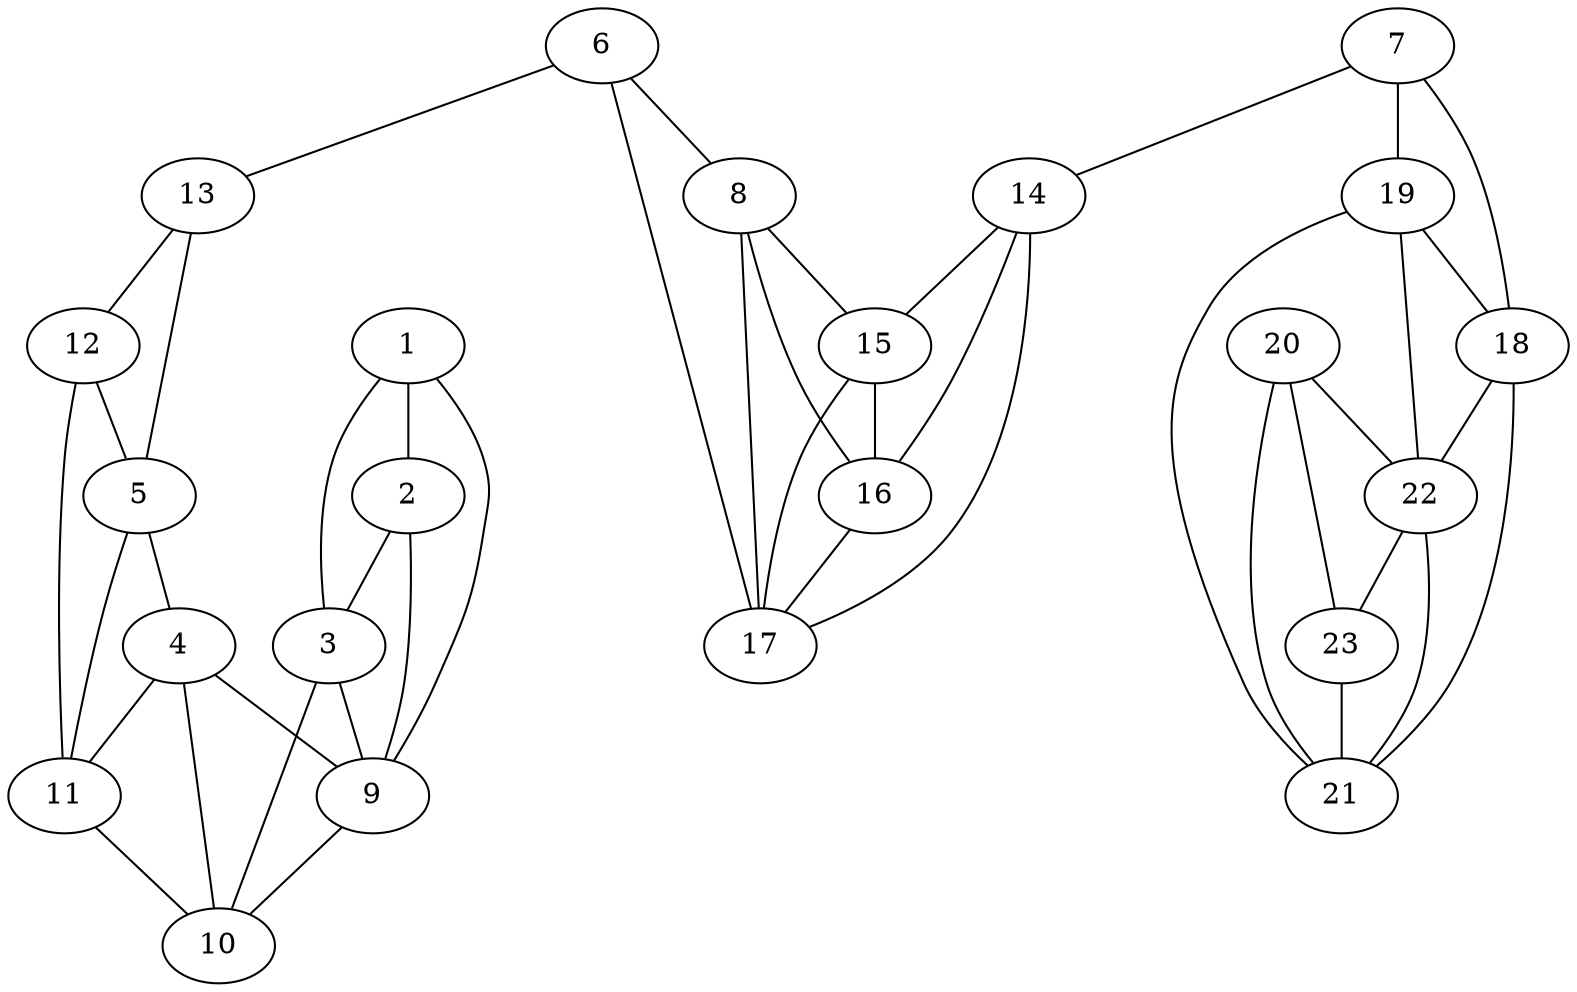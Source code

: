 graph pdb1bia {
	1	 [aaLength=12,
		sequence=NTVPLKLIALLA,
		type=0];
	2	 [aaLength=8,
		sequence=GEQLGETL,
		type=0];
	1 -- 2	 [distance0="18.0",
		frequency=1,
		type0=1];
	3	 [aaLength=14,
		sequence=RAAINKHIQTLRDW,
		type=0];
	1 -- 3	 [distance0="29.0",
		frequency=1,
		type0=2];
	9	 [aaLength=6,
		sequence=DVFTVP,
		type=1];
	1 -- 9	 [distance0="45.0",
		frequency=1,
		type0=3];
	2 -- 3	 [distance0="11.0",
		distance1="0.0",
		frequency=2,
		type0=1,
		type1=4];
	2 -- 9	 [distance0="27.0",
		frequency=1,
		type0=3];
	3 -- 9	 [distance0="16.0",
		distance1="0.0",
		frequency=2,
		type0=2,
		type1=4];
	10	 [aaLength=5,
		sequence=KGYSL,
		type=1];
	3 -- 10	 [distance0="23.0",
		frequency=1,
		type0=3];
	4	 [aaLength=9,
		sequence=NAKQILGQL,
		type=0];
	4 -- 9	 [distance0="19.0",
		frequency=1,
		type0=3];
	4 -- 10	 [distance0="12.0",
		frequency=1,
		type0=1];
	11	 [aaLength=5,
		sequence=SVAVL,
		type=1];
	4 -- 11	 [distance0="12.0",
		distance1="0.0",
		frequency=2,
		type0=2,
		type1=4];
	5	 [aaLength=9,
		sequence=STNQYLLDR,
		type=0];
	5 -- 4	 [distance0="21.0",
		frequency=1,
		type0=3];
	5 -- 11	 [distance0="9.0",
		frequency=1,
		type0=1];
	6	 [aaLength=18,
		sequence=IGLSLVIGIVMAEVLRKL,
		type=0];
	8	 [aaLength=91,
		sequence="VRVKWPNDLYLQDRKLAGILVELTGKTGDAAQIVIGAGINMAMRRVEESVVNQGWITLQEAGINLDRNTLAAMLIRELRA\
ALELFEQEGLA",
		type=0];
	6 -- 8	 [distance0="22.0",
		distance1="0.0",
		frequency=2,
		type0=2,
		type1=4];
	13	 [aaLength=11,
		sequence=ANLYLSMFWRL,
		type=1];
	6 -- 13	 [distance0="18.0",
		frequency=1,
		type0=1];
	17	 [aaLength=4,
		sequence=RVKW,
		type=1];
	6 -- 17	 [distance0="23.0",
		frequency=1,
		type0=3];
	7	 [aaLength=23,
		sequence=DRNTLAAMLIRELRAALELFEQE,
		type=0];
	14	 [aaLength=11,
		sequence=QIVIGAGINMA,
		type=1];
	7 -- 14	 [distance0="34.0",
		frequency=1,
		type0=1];
	18	 [aaLength=5,
		sequence=KEIFG,
		type=1];
	7 -- 18	 [distance0="49.0",
		frequency=1,
		type0=3];
	19	 [aaLength=7,
		sequence=RPVKLII,
		type=1];
	7 -- 19	 [distance0="40.0",
		distance1="0.0",
		frequency=2,
		type0=2,
		type1=4];
	15	 [aaLength=11,
		sequence=RKLAGILVELT,
		type=1];
	8 -- 15	 [distance0="13.0",
		frequency=1,
		type0=3];
	16	 [aaLength=6,
		sequence=NDLYLQ,
		type=1];
	8 -- 16	 [distance0="6.0",
		frequency=1,
		type0=2];
	8 -- 17	 [distance0="1.0",
		distance1="0.0",
		frequency=2,
		type0=1,
		type1=5];
	9 -- 10	 [distance0="7.0",
		distance1="0.0",
		frequency=2,
		type0=1,
		type1=4];
	11 -- 10	 [distance0="24.0",
		frequency=1,
		type0=3];
	12	 [aaLength=6,
		sequence=GDACIA,
		type=1];
	12 -- 5	 [distance0="15.0",
		frequency=1,
		type0=1];
	12 -- 11	 [distance0="24.0",
		frequency=1,
		type0=2];
	13 -- 12	 [distance0="25.0",
		frequency=1,
		type0=2];
	13 -- 5	 [distance0="40.0",
		frequency=1,
		type0=3];
	14 -- 15	 [distance0="18.0",
		frequency=1,
		type0=1];
	14 -- 16	 [distance0="25.0",
		frequency=1,
		type0=2];
	14 -- 17	 [distance0="30.0",
		frequency=1,
		type0=3];
	15 -- 16	 [distance0="7.0",
		frequency=1,
		type0=1];
	15 -- 17	 [distance0="12.0",
		frequency=1,
		type0=2];
	16 -- 17	 [distance0="5.0",
		frequency=1,
		type0=1];
	21	 [aaLength=6,
		sequence=ISRGID,
		type=1];
	18 -- 21	 [distance0="5.0",
		distance1="0.0",
		frequency=2,
		type0=1,
		type1=5];
	22	 [aaLength=7,
		sequence=GALLLEQ,
		type=1];
	18 -- 22	 [distance0="13.0",
		frequency=1,
		type0=3];
	19 -- 18	 [distance0="9.0",
		distance1="0.0",
		frequency=2,
		type0=1,
		type1=4];
	19 -- 21	 [distance0="14.0",
		frequency=1,
		type0=2];
	19 -- 22	 [distance0="22.0",
		frequency=1,
		type0=3];
	20	 [aaLength=5,
		sequence=EISLR,
		type=1];
	23	 [aaLength=5,
		sequence=IIKPW,
		type=1];
	20 -- 23	 [distance0="8.0",
		frequency=1,
		type0=1];
	20 -- 21	 [distance0="25.0",
		frequency=1,
		type0=3];
	20 -- 22	 [distance0="17.0",
		frequency=1,
		type0=2];
	22 -- 23	 [distance0="9.0",
		distance1="0.0",
		frequency=2,
		type0=2,
		type1=4];
	22 -- 21	 [distance0="8.0",
		frequency=1,
		type0=1];
	23 -- 21	 [distance0="17.0",
		frequency=1,
		type0=3];
}
